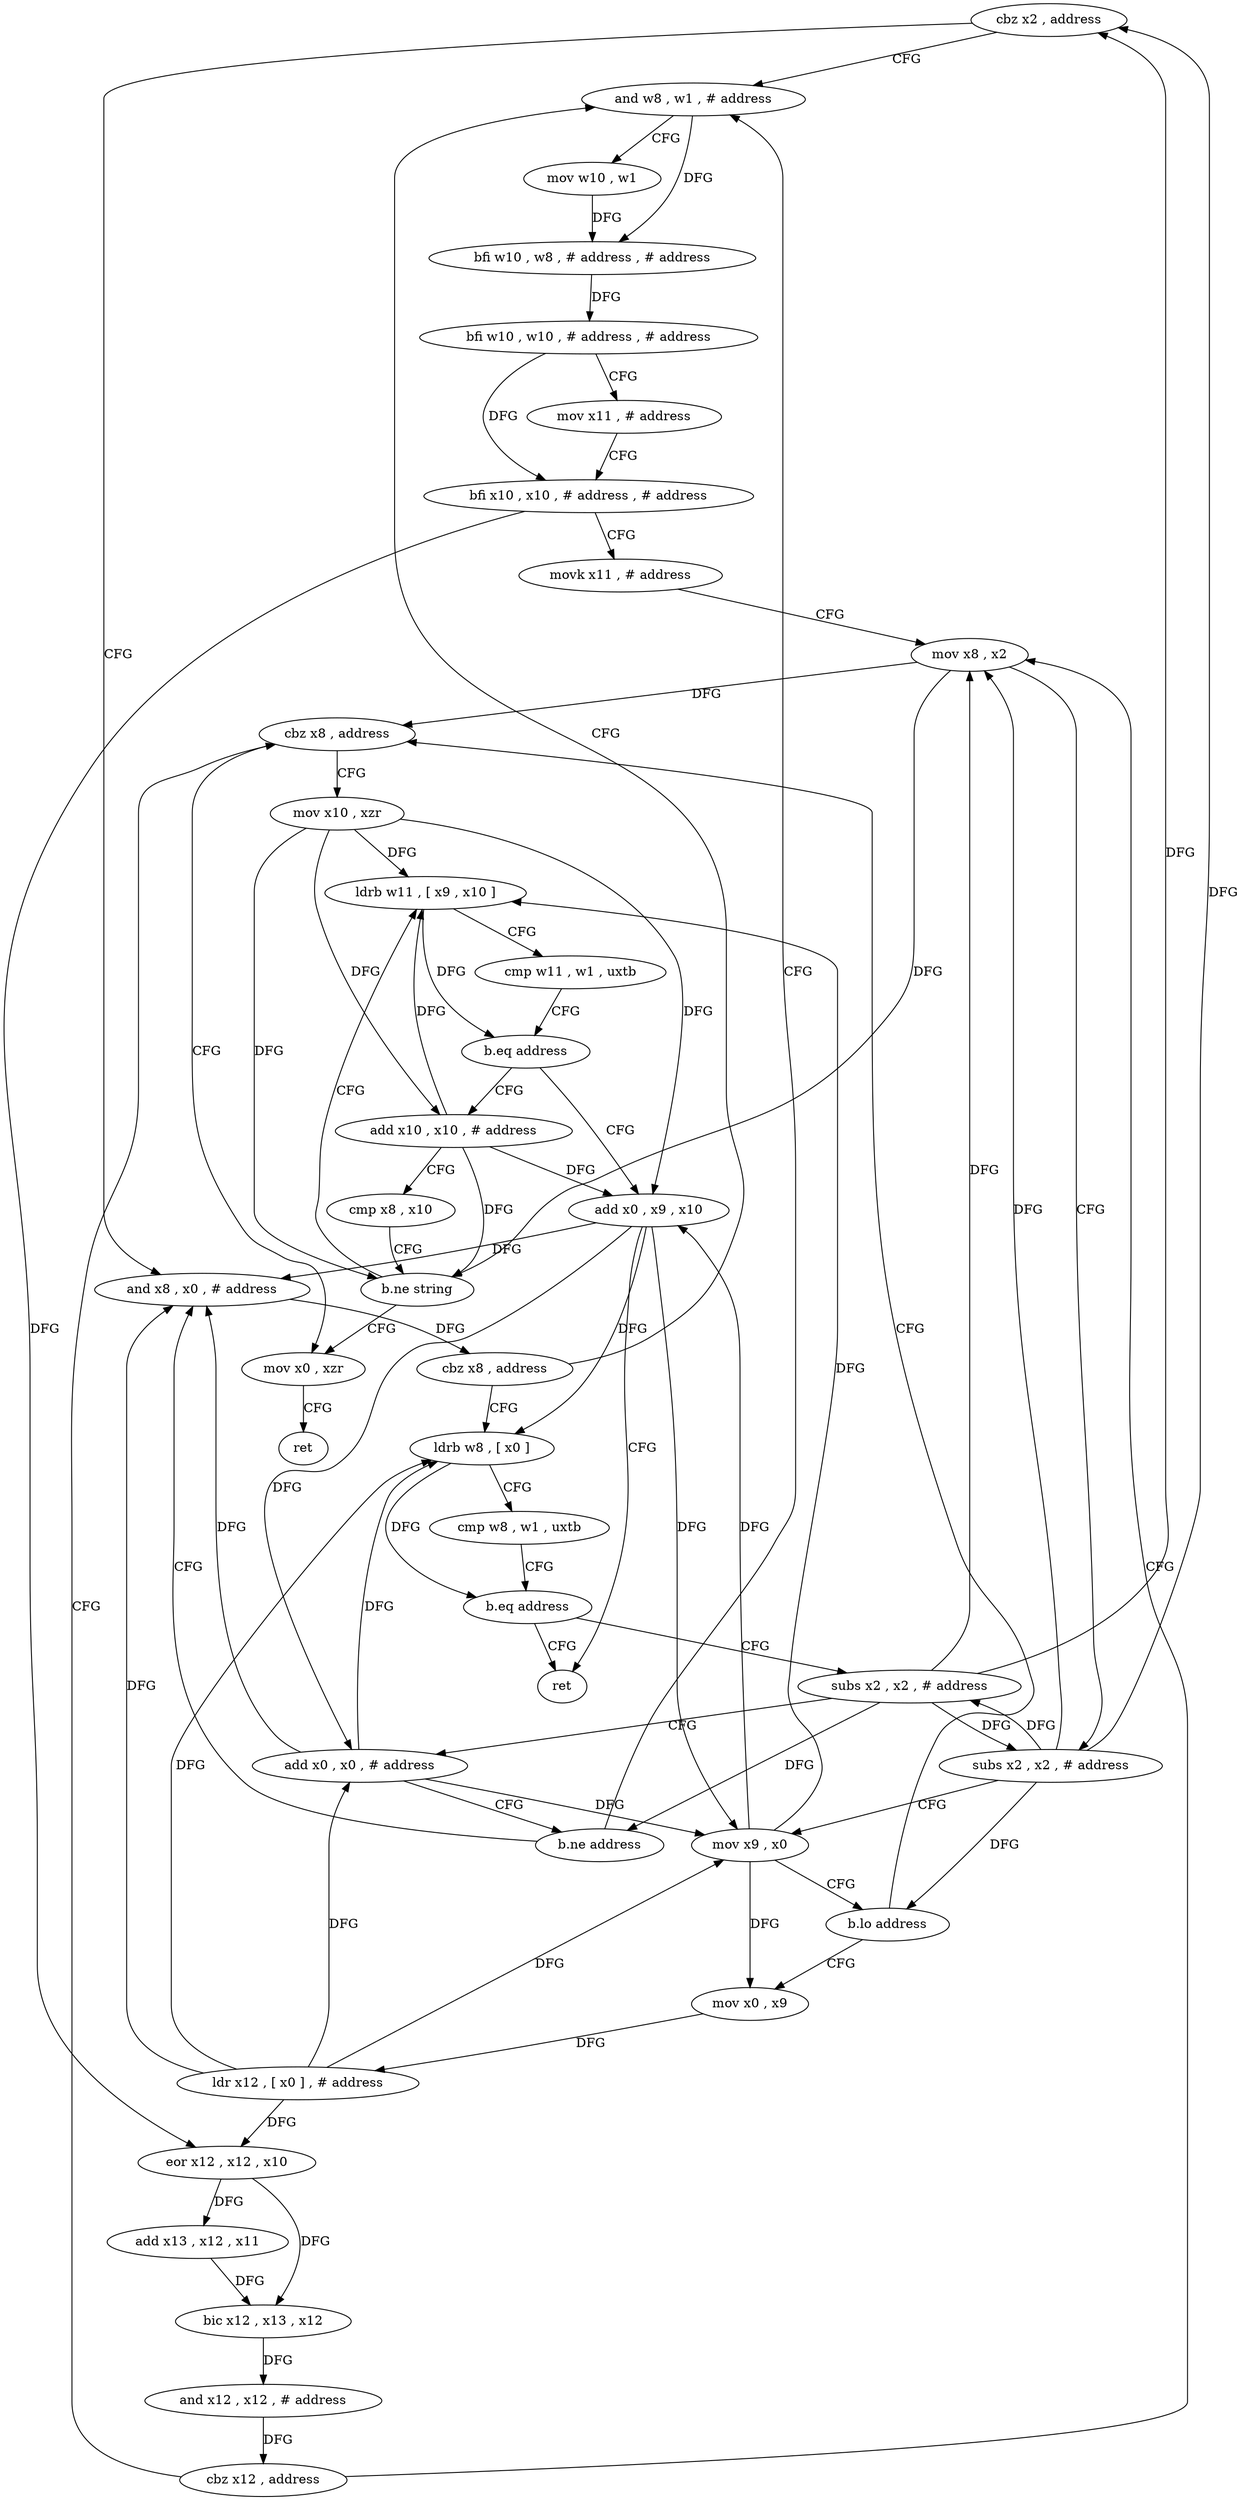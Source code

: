 digraph "func" {
"4209192" [label = "cbz x2 , address" ]
"4209228" [label = "and w8 , w1 , # address" ]
"4209196" [label = "and x8 , x0 , # address" ]
"4209232" [label = "mov w10 , w1" ]
"4209236" [label = "bfi w10 , w8 , # address , # address" ]
"4209240" [label = "bfi w10 , w10 , # address , # address" ]
"4209244" [label = "mov x11 , # address" ]
"4209248" [label = "bfi x10 , x10 , # address , # address" ]
"4209252" [label = "movk x11 , # address" ]
"4209256" [label = "mov x8 , x2" ]
"4209200" [label = "cbz x8 , address" ]
"4209204" [label = "ldrb w8 , [ x0 ]" ]
"4209300" [label = "cbz x8 , address" ]
"4209332" [label = "mov x0 , xzr" ]
"4209304" [label = "mov x10 , xzr" ]
"4209272" [label = "mov x0 , x9" ]
"4209276" [label = "ldr x12 , [ x0 ] , # address" ]
"4209280" [label = "eor x12 , x12 , x10" ]
"4209284" [label = "add x13 , x12 , x11" ]
"4209288" [label = "bic x12 , x13 , x12" ]
"4209292" [label = "and x12 , x12 , # address" ]
"4209296" [label = "cbz x12 , address" ]
"4209208" [label = "cmp w8 , w1 , uxtb" ]
"4209212" [label = "b.eq address" ]
"4209344" [label = "ret" ]
"4209216" [label = "subs x2 , x2 , # address" ]
"4209336" [label = "ret" ]
"4209308" [label = "ldrb w11 , [ x9 , x10 ]" ]
"4209260" [label = "subs x2 , x2 , # address" ]
"4209264" [label = "mov x9 , x0" ]
"4209268" [label = "b.lo address" ]
"4209220" [label = "add x0 , x0 , # address" ]
"4209224" [label = "b.ne address" ]
"4209340" [label = "add x0 , x9 , x10" ]
"4209320" [label = "add x10 , x10 , # address" ]
"4209324" [label = "cmp x8 , x10" ]
"4209328" [label = "b.ne string" ]
"4209312" [label = "cmp w11 , w1 , uxtb" ]
"4209316" [label = "b.eq address" ]
"4209192" -> "4209228" [ label = "CFG" ]
"4209192" -> "4209196" [ label = "CFG" ]
"4209228" -> "4209232" [ label = "CFG" ]
"4209228" -> "4209236" [ label = "DFG" ]
"4209196" -> "4209200" [ label = "DFG" ]
"4209232" -> "4209236" [ label = "DFG" ]
"4209236" -> "4209240" [ label = "DFG" ]
"4209240" -> "4209244" [ label = "CFG" ]
"4209240" -> "4209248" [ label = "DFG" ]
"4209244" -> "4209248" [ label = "CFG" ]
"4209248" -> "4209252" [ label = "CFG" ]
"4209248" -> "4209280" [ label = "DFG" ]
"4209252" -> "4209256" [ label = "CFG" ]
"4209256" -> "4209260" [ label = "CFG" ]
"4209256" -> "4209300" [ label = "DFG" ]
"4209256" -> "4209328" [ label = "DFG" ]
"4209200" -> "4209228" [ label = "CFG" ]
"4209200" -> "4209204" [ label = "CFG" ]
"4209204" -> "4209208" [ label = "CFG" ]
"4209204" -> "4209212" [ label = "DFG" ]
"4209300" -> "4209332" [ label = "CFG" ]
"4209300" -> "4209304" [ label = "CFG" ]
"4209332" -> "4209336" [ label = "CFG" ]
"4209304" -> "4209308" [ label = "DFG" ]
"4209304" -> "4209340" [ label = "DFG" ]
"4209304" -> "4209320" [ label = "DFG" ]
"4209304" -> "4209328" [ label = "DFG" ]
"4209272" -> "4209276" [ label = "DFG" ]
"4209276" -> "4209280" [ label = "DFG" ]
"4209276" -> "4209196" [ label = "DFG" ]
"4209276" -> "4209264" [ label = "DFG" ]
"4209276" -> "4209204" [ label = "DFG" ]
"4209276" -> "4209220" [ label = "DFG" ]
"4209280" -> "4209284" [ label = "DFG" ]
"4209280" -> "4209288" [ label = "DFG" ]
"4209284" -> "4209288" [ label = "DFG" ]
"4209288" -> "4209292" [ label = "DFG" ]
"4209292" -> "4209296" [ label = "DFG" ]
"4209296" -> "4209256" [ label = "CFG" ]
"4209296" -> "4209300" [ label = "CFG" ]
"4209208" -> "4209212" [ label = "CFG" ]
"4209212" -> "4209344" [ label = "CFG" ]
"4209212" -> "4209216" [ label = "CFG" ]
"4209216" -> "4209220" [ label = "CFG" ]
"4209216" -> "4209192" [ label = "DFG" ]
"4209216" -> "4209256" [ label = "DFG" ]
"4209216" -> "4209260" [ label = "DFG" ]
"4209216" -> "4209224" [ label = "DFG" ]
"4209308" -> "4209312" [ label = "CFG" ]
"4209308" -> "4209316" [ label = "DFG" ]
"4209260" -> "4209264" [ label = "CFG" ]
"4209260" -> "4209192" [ label = "DFG" ]
"4209260" -> "4209256" [ label = "DFG" ]
"4209260" -> "4209216" [ label = "DFG" ]
"4209260" -> "4209268" [ label = "DFG" ]
"4209264" -> "4209268" [ label = "CFG" ]
"4209264" -> "4209272" [ label = "DFG" ]
"4209264" -> "4209308" [ label = "DFG" ]
"4209264" -> "4209340" [ label = "DFG" ]
"4209268" -> "4209300" [ label = "CFG" ]
"4209268" -> "4209272" [ label = "CFG" ]
"4209220" -> "4209224" [ label = "CFG" ]
"4209220" -> "4209196" [ label = "DFG" ]
"4209220" -> "4209264" [ label = "DFG" ]
"4209220" -> "4209204" [ label = "DFG" ]
"4209224" -> "4209196" [ label = "CFG" ]
"4209224" -> "4209228" [ label = "CFG" ]
"4209340" -> "4209344" [ label = "CFG" ]
"4209340" -> "4209196" [ label = "DFG" ]
"4209340" -> "4209264" [ label = "DFG" ]
"4209340" -> "4209204" [ label = "DFG" ]
"4209340" -> "4209220" [ label = "DFG" ]
"4209320" -> "4209324" [ label = "CFG" ]
"4209320" -> "4209308" [ label = "DFG" ]
"4209320" -> "4209340" [ label = "DFG" ]
"4209320" -> "4209328" [ label = "DFG" ]
"4209324" -> "4209328" [ label = "CFG" ]
"4209328" -> "4209308" [ label = "CFG" ]
"4209328" -> "4209332" [ label = "CFG" ]
"4209312" -> "4209316" [ label = "CFG" ]
"4209316" -> "4209340" [ label = "CFG" ]
"4209316" -> "4209320" [ label = "CFG" ]
}
